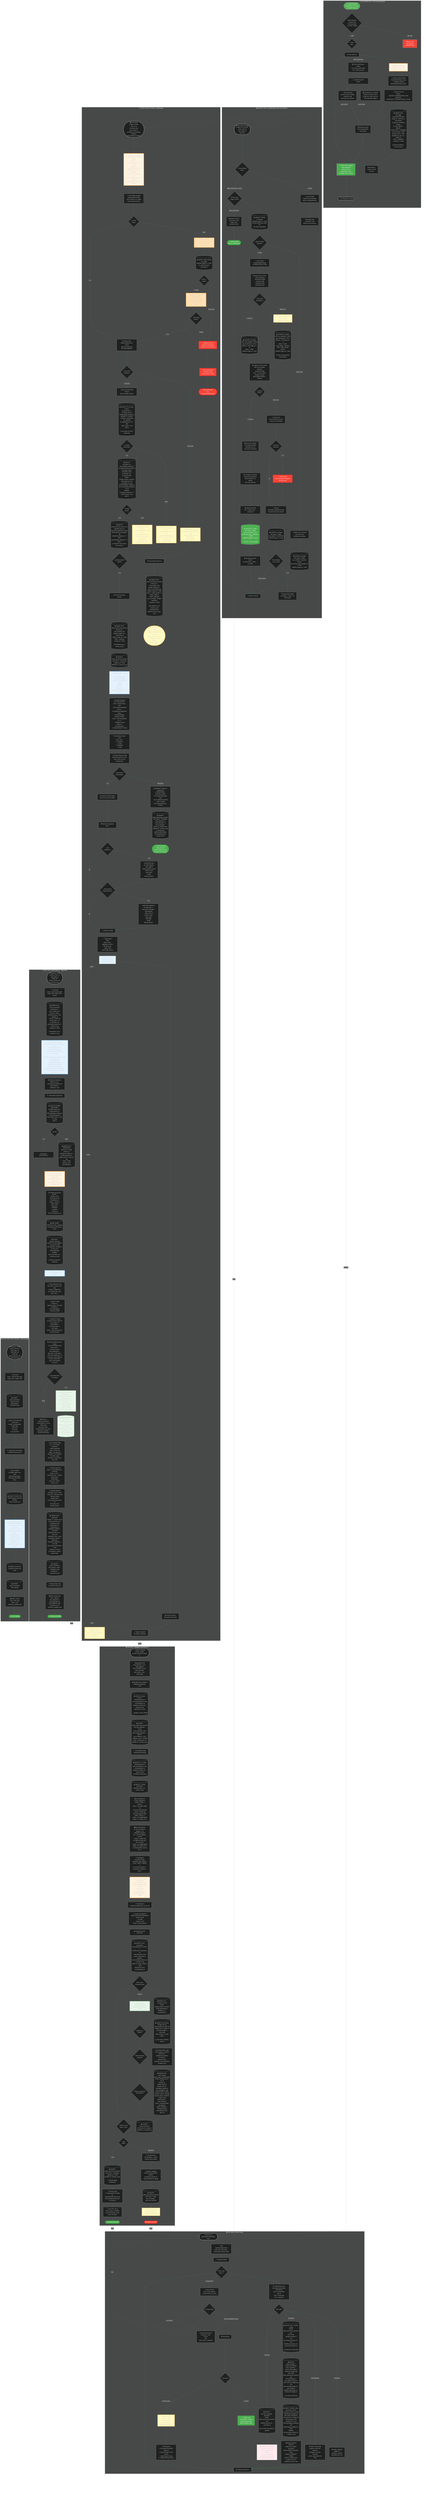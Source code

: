 ---
config:
  theme: dark
  themeVariables:
    primaryColor: '#E8F5E9'
    primaryTextColor: '#1B5E20'
    primaryBorderColor: '#4CAF50'
    lineColor: '#388E3C'
    secondaryColor: '#E3F2FD'
    tertiaryColor: '#FFF3E0'
    noteBkgColor: '#FFFDE7'
    noteBorderColor: '#FBC02D'
  layout: dagre
---
flowchart TB
subgraph API_ENTRY["🎯 API CONTROLLER - POST /api/stock/photo"]
direction TB
START(["📸 Recibe Request<br>MultipartForm con fotos<br>+ metadata opcional"])
VALIDATE_REQUEST{"Validar Request<br>- Content-Type<br>- File extensions<br>- File size &lt; 50MB"}
RETURN_400["❌ Return 400<br>Bad Request<br>Invalid file format"]
COUNT_PHOTOS{"Contar<br>fotos"}
LOOP_PHOTOS["📋 Para cada foto"]
GENERATE_UUID["🆔 Generar UUID v4<br>image_id = uuid.uuid4<br>⚠️ CRÍTICO: UUID es PK"]
SAVE_TEMP["💾 Guardar temporalmente<br>/tmp/uploads/image_id.jpg<br>+ metadata opcional<br>/tmp/metadata/image_id.json"]
GEN_S3_KEYS["🔗 Generar S3 keys<br>original: original/YYYY/MM/DD/image_id.jpg<br>processed: processed/YYYY/MM/DD/image_id_viz.jpg"]
INSERT_S3_ROW@{ label: "📊 INSERT INTO s3_images<br>⚠️ REFACTORIZADO:<br>image_id = UUID PK no más SERIAL<br>s3_bucket = 'demeterai-photos'<br>s3_key_original = 'original/...'<br>content_type = 'image/jpeg'<br>file_size_bytes = SIZE<br>upload_source = 'web'<br>uploaded_by_user_id = USER_ID<br>status = 'uploaded'<br>created_at = NOW<br><br>⚠️ SIN RETURNING - UUID ya existe" }
COLLECT_IDS["📦 Recolectar<br>image_id UUID<br>en array"]
CREATE_CHUNKS["📦 Crear chunks para Celery<br>S3: chunks de 20 UUIDs<br>ML: 1 UUID por task"]
LAUNCH_TASKS["🚀 LANZAR CELERY TASKS"]
CHUNK_S3["📤 S3 Upload con CHUNKS<br>upload_s3_batch.chunks<br>image_ids, chunk_size=20<br>Circuit breaker enabled"]
PARALLEL_ML["🤖 ML Processing<br>process_photo_ml.delay<br>1 task por UUID<br>Pool=solo GPU workers"]
COLLECT_TASK_IDS["📋 Recolectar todos<br>task_ids generados<br>para polling"]
RETURN_RESPONSE["✅ Return 202 Accepted<br>JSON Response<br>task_ids: array<br>total_photos: count<br>estimated_time: seconds"]
API_END(["✅ API Response enviada"])
end
subgraph S3_UPLOAD_CHUNKS["📤 CELERY TASK: S3 Upload Batch with Circuit Breaker"]
direction TB
S3_CHUNK_START(["⚙️ Task recibe CHUNK<br>image_ids: List UUID<br>chunk_size=20<br>max_retries=3<br>bind=True"])
S3_CIRCUIT_CHECK{"Circuit Breaker<br>State?"}
S3_CIRCUIT_REJECT["⚠️ Circuit OPEN<br>Reject task immediately<br>Raise CircuitBreakerError"]
S3_SCHEDULE_RETRY["⏰ Schedule retry<br>countdown = 60s<br>Wait for circuit recovery"]
S3_LOOP_START{"📋 Para cada<br>image_id UUID"}
S3_GET_RECORD[("📊 SELECT * FROM s3_images<br>WHERE image_id = UUID<br>⚠️ Query directo por UUID PK<br>Sin JOIN, instantáneo")]
S3_CHECK_FILE{"¿Existe archivo<br>temporal?"}
S3_ERROR_NOTFOUND["🚨 ERROR: File not found<br>Log critical error<br>Posible race condition"]
S3_UPDATE_ERROR_NOTFOUND@{ label: "📊 UPDATE s3_images<br>SET status = 'failed'<br>error_details = 'Temp file missing'<br>processing_status_updated_at = NOW<br>WHERE image_id = UUID" }
S3_NEXT_PHOTO["S3_NEXT_PHOTO"]
S3_READ_FILE["📖 Leer archivo<br>/tmp/uploads/UUID.jpg<br>+ metadata JSON si existe"]
S3_EXTRACT_EXIF["🔍 Extraer EXIF con PIL<br>- GPS coordinates<br>- Timestamp original<br>- Camera model<br>- Resolution WxH<br>- Orientation EXIF"]
S3_CHECK_GPS{"¿Tiene GPS<br>coordinates?"}
S3_WARNING_GPS["⚠️ WARNING no ERROR<br>GPS missing<br>Continuar con upload"]
S3_UPDATE_NO_GPS@{ label: "📊 UPDATE s3_images<br>SET exif_metadata = JSON<br>gps_coordinates = NULL<br>width_px = W, height_px = H<br>status = 'ready'<br>error_details = 'Missing GPS - needs manual location'<br>WHERE image_id = UUID<br><br>⚠️ Status=ready permite retry posterior" }
S3_UPLOAD_TRY["☁️ Upload a S3 con boto3<br>with circuit_breaker decorator<br>s3.upload_fileobj<br>Key = s3_key_original<br>Bucket = bucket<br>ServerSideEncryption = AES256"]
S3_UPDATE_METADATA@{ label: "📊 UPDATE s3_images<br>SET exif_metadata = JSON<br>gps_coordinates = lat, lon<br>width_px = W, height_px = H<br>status = 'ready'<br>WHERE image_id = UUID" }
S3_UPLOAD_CHECK{"¿Upload<br>exitoso?"}
S3_LOG_S3_ERROR["📝 Log S3 error<br>Increment failure counter<br>Check circuit threshold"]
S3_CIRCUIT_UPDATE{"Failures ≥<br>threshold?"}
S3_OPEN_CIRCUIT["🔴 OPEN Circuit<br>Block subsequent requests<br>Alert ops team"]
S3_MOVE_FAILED["📁 Mover a<br>/tmp/failed_uploads/UUID.jpg<br>Preservar para retry manual"]
S3_UPDATE_FAILED@{ label: "📊 UPDATE s3_images<br>SET status = 'failed'<br>error_details = S3_ERROR<br>WHERE image_id = UUID" }
S3_RETRY{"Retry attempt<br>&lt; max_retries?"}
S3_BACKOFF["⏰ Exponential backoff<br>countdown = 2^retry * 60<br>with full jitter"]
S3_GENERATE_THUMB["🖼️ Generar thumbnail<br>PIL.Image.thumbnail<br>400x400 max size<br>LANCZOS resampling"]
S3_COMPRESS_THUMB["🗜️ Compress thumbnail<br>AVIF format quality=85<br>Fallback WebP si no soporta<br>50% size reduction"]
S3_UPLOAD_THUMB@{ label: "☁️ Upload thumbnail<br>Key = original_key + '_thumb.avif'" }
S3_UPDATE_SUCCESS@{ label: "📊 UPDATE s3_images<br>SET status = 'ready'<br>s3_key_thumbnail = KEY<br>processing_status_updated_at = NOW<br>WHERE image_id = UUID<br><br>✅ Success - Circuit healthy" }
S3_SUCCESS_COUNTER["📊 Increment success counter<br>Consider HALF_OPEN → CLOSED"]
S3_CHUNK_SUMMARY["📊 Chunk summary<br>successful: count<br>failed: count<br>warnings: count"]
S3_CHUNK_END(["✅ Task complete<br>Return summary dict"])
end
subgraph ML_PROCESSING["🤖 CELERY TASK: ML Parent - Segmentador"]
direction TB
ML_START(["🎬 Task recibe<br>image_id: UUID<br>user_id: int<br>Pool=solo GPU<br>max_retries=1<br>⚠️ NUEVO: 2-3 modelos singleton<br>para paralelizar workers"])
ML_LOAD_MODEL@{ label: "🔧 Load Model Singleton<br>⚠️ MODIFICADO: Pool de modelos<br>worker_id = current_worker_id % num_gpus<br>model_key = f'yolo_v11_seg_worker_id'<br>if not model_cache.get model_key :<br> model = YOLO 'yolo11m-seg.pt' <br> model.to f'cuda:worker_id' <br> model.fuse<br> model_cache model_key = model" }
ML_READ_TEMP["📖 Leer imagen temporal<br>/tmp/uploads/UUID.jpg<br>⚠️ NO accede a s3_images<br>Lectura directa archivo"]
ML_CHECK_EXISTS{"¿Archivo<br>existe?"}
ML_FALLBACK_S3["🔄 FALLBACK S3<br>⚠️ NUEVO: Último recurso<br>Verificar status en s3_images"]
ML_CHECK_S3_STATUS[("📊 SELECT status FROM s3_images<br>WHERE image_id = UUID<br>⚠️ ¿Task S3 marcó SUCCESS?")]
ML_S3_STATUS_CHECK@{ label: "Status =<br>'ready'?" }
ML_CRITICAL_NOTFOUND["🚨 ERROR CRÍTICO<br>Imagen no disponible<br>Status S3 no es success"]
ML_DOWNLOAD_S3["☁️ Download desde S3<br>s3.download_file<br>Bucket, s3_key_original<br>/tmp/uploads/UUID.jpg<br>⚠️ Último fallback antes error"]
ML_S3_DOWNLOAD_CHECK{"¿Download<br>exitoso?"}
ML_EXTRACT_EXIF["🔍 Extraer EXIF<br>DIRECTAMENTE de archivo<br>with PIL.Image.open<br>NO desde database"]
ML_LOG_FAILURE["📝 Log critical failure<br>Send alert to ops<br>Mark session as failed"]
ML_END_FAILURE(["❌ Task FAILURE<br>raise TemporaryFileNotFound"])
ML_CHECK_GPS{"¿Tiene GPS<br>metadata?"}
ML_WARNING_GPS_ML@{ label: "⚠️ WARNING GPS missing<br>⚠️ MODIFICADO: Termina aquí<br>Status = 'needs_location'<br>NO continuar procesamiento" }
ML_CREATE_WARNING_SESSION["📋 Crear Warning Session"]
ML_GEOLOCATE["📍 GEOLOCALIZACIÓN PostGIS<br>Buscar storage_location"]
ML_QUERY_LOCATION[("📊 SELECT sl.id, sl.code, sl.name,<br>sl.warehouse_id, sl.storage_area_id<br>FROM storage_locations sl<br>WHERE ST_Contains<br> sl.geojson_coordinates,<br>  ST_SetSRID ST_MakePoint lon, lat , 4326 <br>AND sl.active = true<br>LIMIT 1<br><br>⚠️ Usa índice SP-GiST optimizado")]
ML_LOCATION_FOUND{"¿Location<br>encontrada?"}
ML_WARNING_LOCATION@{ label: "⚠️ WARNING Location not found<br>⚠️ MODIFICADO: Termina aquí<br>Coords fuera de cultivo<br>Status = 'needs_location'<br>NO continuar procesamiento" }
ML_GET_CONFIG[("📊 SELECT<br>slc.product_id, slc.packaging_catalog_id,<br>slc.expected_product_state_id,<br>p.common_name, p.scientific_name,<br>pc.diameter_cm, pc.volume_liters<br>FROM storage_location_config slc<br>JOIN products p ON slc.product_id = p.id<br>JOIN packaging_catalog pc<br> ON slc.packaging_catalog_id = pc.id<br>WHERE slc.storage_location_id = ?<br>AND slc.active = true<br>LIMIT 1")]
ML_CONFIG_EXISTS{"¿Config<br>existe?"}
ML_WARNING_CONFIG@{ label: "⚠️ WARNING Config missing<br>⚠️ MODIFICADO: Termina aquí<br>Sin config precargada<br>Status = 'needs_config'<br>NO continuar procesamiento<br>Clasificación es crítica" }
ML_GET_DENSITY[("📊 SELECT<br>dp.avg_area_per_plant_cm2,<br>dp.plants_per_m2,<br>dp.overlap_adjustment_factor<br>FROM density_parameters dp<br>WHERE dp.product_id = ?<br>AND dp.packaging_catalog_id = ?<br>LIMIT 1<br>⚠️ CRÍTICO: Si no existe, NO continuar")]
ML_DENSITY_EXISTS{"¿Density params<br>existen?"}
ML_WARNING_DENSITY@{ label: "⚠️ WARNING Density params missing<br>Status = 'needs_calibration'<br>NO continuar procesamiento" }
ML_CREATE_SESSION["📋 Crear Processing Session"]
ML_INSERT_WARNING_SESSION@{ label: "📊 INSERT INTO photo_processing_sessions<br>session_id = gen_random_uuid<br>storage_location_id = NULL or LOCATION_ID<br>original_image_id = UUID<br>status = 'needs_location' or 'needs_config' or 'needs_calibration'<br>error_message = Detalle específico<br>created_at = NOW<br><br>RETURNING id AS session_id_pk<br>⚠️ MODIFICADO: Diferentes status según caso" }
ML_END_WARNING(["⚠️ Task SUCCESS with warning<br>Return session_id_pk<br>Frontend permite acción manual:<br>- Añadir ubicación manual<br>- Configurar storage location<br>- Calibrar density parameters"])
ML_INSERT_SESSION@{ label: "📊 INSERT INTO photo_processing_sessions<br>session_id = gen_random_uuid<br>storage_location_id = LOCATION_ID<br>original_image_id = UUID<br>status = 'pending'<br>created_at = NOW<br><br>RETURNING id AS session_id_pk" }
ML_UPDATE_PROCESSING@{ label: "📊 UPDATE photo_processing_sessions<br>SET status = 'processing'<br>updated_at = NOW<br>WHERE id = session_id_pk" }
ML_SEGMENT@{ label: "🔪 SEGMENTACIÓN YOLO v11<br>model = model_cache get_worker_model<br>results = model.predict<br> image,<br> conf=0.30,<br> iou=0.50,<br> imgsz=1024,<br> device=f'cuda:worker_id',<br> half=True" }
ML_PROCESS_MASKS["📐 Procesar máscaras<br>For cada detection:<br> mask = result.masks 0 .data<br> # Suavizado morfológico<br> kernel = cv2.getStructuringElement<br>  mask = cv2.morphologyEx MORPH_CLOSE<br> mask = cv2.GaussianBlur 5,5 , 0<br>  # Rellenar huecos<br> contours = cv2.findContours<br> cv2.drawContours FILLED"]
ML_CLASSIFY_MASKS@{ label: "🏷️ Clasificar por clase YOLO<br>class_map = <br> 0: 'segment',<br> 1: 'cajon',<br> 2: 'almacigo',<br> 3: 'plug'<br>" }
ML_SAVE_MASKS["💾 Guardar máscaras temp<br>/tmp/masks/session_id_pk/<br>  class_name_idx.npy<br> metadata.json"]
ML_CHECK_DETECTED{"¿Detecciones<br>encontradas?"}
ML_NO_DETECTION@{ label: "⚠️ WARNING Imagen sin detecciones<br>⚠️ MODIFICADO: Especificar detalle<br>- 'No se pudo segmentar nada'<br>- 'No se detectaron plantas'<br>- 'Foto no válida'<br>Foto almacenada para revisión" }
ML_UPDATE_EMPTY@{ label: "📊 UPDATE photo_processing_sessions<br>SET status = 'completed'<br>total_detected = 0<br>total_estimated = 0<br>error_message = DETALLE_ESPECIFICO<br>WHERE id = session_id_pk<br>⚠️ Session SIN detections/estimations<br>Foto disponible para usuario revisar" }
ML_END_SUCCESS_EMPTY(["✅ Task SUCCESS<br>Empty but valid<br>Usuario puede ver foto<br>y re-sacar si es perro/etc"])
ML_PREPARE_CHORD["⚙️ Preparar CHORD pattern<br>Celery canvas para children"]
ML_BUILD_TASKS["🏗️ Build task signatures<br>tasks ="]
ML_SEGMENT_TASKS{"¿Hay<br>segmentos?"}
ML_ADD_SAHI["➕ Add SAHI tasks<br>for cada segment:<br> tasks.append<br>    detect_segment_sahi.si<br> session_id_pk,<br> mask_path,<br> config,<br> density_params"]
ML_CHECK_BOXES{"¿Hay cajones/<br>plugs/almácigos?"}
ML_ADD_DIRECT@{ label: "➕ Add direct detection<br>for cada class in 'cajon','plug','almacigo' :<br> tasks.append<br>    detect_direct.si<br> session_id_pk,<br> mask_path,<br> class_type,<br> config,<br> density_params" }
ML_LAUNCH_CHORD["🚀 LANZAR CHORD"]
ML_CHORD_STRUCTURE@{ label: "🎼 Celery Chord<br>chord<br> group *tasks ,<br> aggregate_results.s session_id_pk <br> .apply_async<br> queue='gpu_queue'" }
ML_EXECUTE_CHORD["⚡ Execute async<br>Children en paralelo<br>Callback al completar"]
ML_WAIT["⏳ Parent task WAIT<br>Liberando GPU worker"]
ML_CALLBACK_TRIGGER["🔔 Callback triggered<br>All children completed"]
end
subgraph CHILD_SAHI["🎯 CHILD TASK: SAHI Detection - Segmentos"]
direction TB
SAHI_START(["⚙️ Signature recibe<br>session_id_pk: int<br>mask_path: str<br>config: dict<br>density_params: dict<br>Pool=solo GPU"])
SAHI_LOAD_MASK["📖 Load mask<br>mask = np.load mask_path <br>image_crop = apply_mask original"]
SAHI_CREATE_MOVEMENT@{ label: "📊 INSERT INTO stock_movements<br>movement_id = gen_random_uuid<br>batch_id = NULL<br>movement_type = 'foto'<br>quantity = 0<br>user_id = USER_ID<br>source_type = 'ia'<br>is_inbound = true<br>processing_session_id = session_id_pk<br>created_at = NOW<br><br>RETURNING id AS movement_id_pk" }
SAHI_DETECT@{ label: "🤖 SAHI Slicing + Detection<br>⚠️ MODIFICADO: Todo en uno con librería<br>from sahi.predict import get_sliced_prediction<br>result = get_sliced_prediction<br> image_crop,<br> detection_model=sahi_wrapped_model,<br> slice_height=640,<br> slice_width=640,<br> overlap_height_ratio=0.2,<br> overlap_width_ratio=0.2,<br> postprocess_type='NMS',<br>  postprocess_match_threshold=0.5<br>⚠️ Librería hace: slice, detect, NMS automático" }
SAHI_COLLECT_DETS["📦 Collect all detections<br>detections_list = result.object_prediction_list<br>Extract bboxes, confidence, class"]
SAHI_GET_CLASSIFICATION["🏷️ Get/Create Classification"]
SAHI_QUERY_CLASS@{ label: "📊 SELECT id FROM classifications<br>WHERE product_id = config 'product_id' <br>AND packaging_catalog_id = config 'packaging_id' <br>AND model_version = 'yolo-v11-seg'<br>LIMIT 1" }
SAHI_CLASS_EXISTS{"¿Exists?"}
SAHI_CREATE_CLASS@{ label: "📊 INSERT INTO classifications<br>product_id = config 'product_id' <br>packaging_catalog_id = config 'packaging_id' <br>model_version = 'yolo-v11-seg'<br>name = config 'product_name' <br>RETURNING id" }
SAHI_USE_CLASS["Use existing classification_id"]
SAHI_BULK_INSERT["⚡ BULK INSERT Detections<br>⚠️ NOTA: asyncpg como mejora futura<br>Por ahora usar ORM bulk operations<br>Si necesario: asyncpg COPY después"]
SAHI_PREPARE_RECORDS["📋 Prepare records list<br>records = <br> session_id_pk,<br> movement_id_pk,<br> classification_id,<br> center_x, center_y,<br>  width, height,<br> bbox_json,<br> confidence,<br> is_empty,<br> created_at<br> for det in detections_list"]
SAHI_BULK_OP[("📊 Bulk INSERT<br>ORM bulk_insert_mappings<br>O asyncpg si performance crítico")]
SAHI_COUNT_DETECTIONS[("📊 SELECT<br>COUNT * AS total,<br>COUNT * FILTER WHERE is_empty AS empty,<br>AVG detection_confidence AS avg_conf<br>FROM detections<br>WHERE stock_movement_id = movement_id_pk<br><br>⚠️ Query en partición específica")]
SAHI_ESTIMATION["📏 ESTIMACIÓN área restante"]
SAHI_CREATE_DET_MASK["🎨 Create detection mask<br>det_mask = np.zeros_like mask <br>for bbox in detections:<br> cv2.rectangle det_mask, bbox, 255, -1"]
SAHI_SUBTRACT["➖ Subtract masks<br>remaining = segment_mask - det_mask<br>remaining = cv2.morphologyEx remaining, OPEN"]
SAHI_DIVIDE_BANDS["📏 DIVIDIR en franjas<br>⚠️ NUEVO PASO CRÍTICO<br>num_bands = 5<br>band_height = remaining.shape 0 / num_bands<br>bands = split remaining into horizontal bands"]
SAHI_CHECK_BAND_DETS["🔍 Verificar detecciones en franjas<br>⚠️ FLUJO MODIFICADO<br>band_areas = <br>for band in bands:<br> band_detections = get_dets_in_band band <br>  if len band_detections &gt; 0:<br> avg_area = mean det.area for det in band_dets <br> band_areas.append avg_area"]
SAHI_HAS_BAND_DETS{"¿Hay detecciones<br>en franjas?"}
SAHI_USE_AVG_AREA@{ label: "📊 Usar promedio de detecciones<br>⚠️ PRIORITARIO sobre density_params<br>avg_plant_area = mean band_areas <br>estimation_method = 'band_average'<br>⚠️ ACTUALIZAR density_parameters" }
SAHI_UPDATE_DENSITY[("📊 UPDATE density_parameters<br>SET avg_area_per_plant_cm2 = NEW_AVG<br>WHERE product_id AND packaging_id<br>⚠️ Auto-calibración con datos reales")]
SAHI_HSV_FILTER["🌿 HSV vegetation filter<br>hsv = cv2.cvtColor BGR2HSV<br># Verde vegetation<br>lower = 35, 40, 40<br>upper = 85, 255, 255<br>veg_mask = cv2.inRange hsv, lower, upper<br>remaining = remaining &amp; veg_mask"]
SAHI_USE_DENSITY@{ label: "📊 Recurrir a density_parameters<br>⚠️ FALLBACK si no hay detecciones<br>avg_plant_area = density_params 'avg_area' <br>estimation_method = 'density_parameters'" }
SAHI_CALC_AREA@{ label: "📐 Calculate area cm²<br>pixels = cv2.countNonZero remaining <br>pixel_to_cm2 = <br> config 'area_m2'  * 10000 / <br> image.width * image.height <br>area_cm2 = pixels * pixel_to_cm2" }
SAHI_CALCULATE@{ label: "🧮 Calculate estimate<br>estimated_count = round<br> area_cm2 / avg_plant_area<br> * density_params 'overlap_factor' <br>⚠️ avg_plant_area puede ser<br>de franjas O de density_params" }
SAHI_INSERT_EST[("📊 INSERT INTO estimations<br>session_id = session_id_pk<br>stock_movement_id = movement_id_pk<br>classification_id = classification_id<br>vegetation_polygon = GeoJSON<br>detected_area_cm2 = area_cm2<br>estimated_count = count<br>calculation_method = METHOD<br>estimation_confidence = 0.70-0.85<br>used_density_parameters = bool<br>created_at = NOW<br>⚠️ calculation_method indica origen")]
SAHI_UPDATE_MOVEMENT[("📊 UPDATE stock_movements<br>SET quantity = total + estimated_count<br>WHERE id = movement_id_pk")]
SAHI_CLEANUP["🧹 Cleanup temp mask<br>os.remove mask_path"]
SAHI_RETURN@{ label: "📤 Return results dict<br>class: 'segment'<br>total_detected: int<br>total_estimated: int<br>avg_confidence: float<br>movement_id: int<br>calibration_updated: bool" }
SAHI_END(["✅ Child task complete"])
end
subgraph CHILD_BOXES["📦 CHILD TASK: Direct Detection - Cajones/Plugs"]
direction TB
BOXES_START(["⚙️ Signature recibe<br>session_id_pk: int<br>mask_path: str<br>class_type: str<br>config: dict<br>density_params: dict<br>Pool=solo GPU"])
BOXES_LOAD["📖 Load mask<br>mask = np.load mask_path <br>image_crop = apply_mask"]
BOXES_CREATE_MOVEMENT[("📊 INSERT stock_movements<br>Similar to SAHI<br>RETURNING movement_id_pk")]
BOXES_DETECT["🤖 Direct YOLO Detection<br>⚠️ SIN SAHI<br>results = model.predict<br> image_crop,<br> conf=0.30,<br> iou=0.45,<br> max_det=2000"]
BOXES_GET_CLASS["🏷️ Get/Create Classification<br>⚠️ MISMO flujo que SAHI"]
BOXES_BULK_INSERT["⚡ BULK INSERT<br>⚠️ MISMO pattern que SAHI<br>ORM bulk operations<br>asyncpg como mejora futura"]
BOXES_COUNT[("📊 SELECT COUNT, AVG<br>FROM detections partition<br>WHERE stock_movement_id")]
BOXES_ESTIMATE["📏 Estimation process<br>⚠️ MISMO flujo que SAHI:<br>1. Create det mask<br>2. Subtract<br>3. Dividir en franjas<br>4. Verificar detecciones en franjas<br>5. Usar promedio O density_params<br>6. HSV filter vegetation<br>7. Calculate area<br>8. Estimate count<br>9. Actualizar density si procede"]
BOXES_INSERT_EST[("📊 INSERT estimations<br>⚠️ MISMO schema que SAHI")]
BOXES_UPDATE_MOV[("📊 UPDATE stock_movements<br>SET quantity")]
BOXES_RETURN["📤 Return results<br>class: class_type<br>totals + avg<br>calibration_updated: bool"]
BOXES_END(["✅ Child complete"])
end
subgraph CALLBACK_AGGREGATE["📊 CALLBACK: Aggregate & Generate Viz"]
direction TB
CALLBACK_START(["🔔 Callback triggered<br>results: List dict <br>session_id_pk from results 0"])
CALLBACK_SUM@{ label: "➕ Aggregate totals<br>total_detected = sum r 'total_detected' <br>total_estimated = sum r 'total_estimated' <br>total_empty = sum r 'total_empty'" }
CALLBACK_AVG["📊 Weighted avg confidence<br>Weighted by detection count"]
CALLBACK_CATEGORY[("📊 SELECT c.name, COUNT *<br>FROM detections d<br>JOIN classifications c ON d.classification_id<br>WHERE d.session_id = session_id_pk<br>GROUP BY c.name<br><br>→ category_counts JSONB")]
CALLBACK_UPDATE_SESSION@{ label: "📊 UPDATE photo_processing_sessions<br>SET total_detected = TOTAL<br>total_estimated = EST<br>total_empty_containers = EMPTY<br>avg_confidence = AVG<br>category_counts = JSONB<br>status = 'generating_viz'<br>WHERE id = session_id_pk" }
CALLBACK_LOAD_IMAGE["📖 Load original image<br>/tmp/uploads/UUID.jpg"]
CALLBACK_GET_DETS[("📊 SELECT d.*, c.name<br>FROM detections d<br>JOIN classifications c ON d.classification_id<br>WHERE d.session_id = session_id_pk<br>⚠️ Partition-aware query")]
CALLBACK_GET_ESTS[("📊 SELECT * FROM estimations<br>WHERE session_id = session_id_pk")]
CALLBACK_DRAW_DETS["⭕ Draw detections<br>for det in detections:<br>  center = center_x, center_y<br> radius = min width, height * 0.4<br> # Círculos transparentes<br> overlay = image.copy<br> cv2.circle overlay, center, radius, COLOR, -1<br> image = cv2.addWeighted image, 0.7, overlay, 0.3, 0"]
CALLBACK_DRAW_ESTS@{ label: "🟦 Draw estimations<br>for est in estimations:<br> polygon = est 'vegetation_polygon' <br> pts = np.array polygon, np.int32<br> overlay = image.copy<br> cv2.fillPoly overlay, pts , EST_COLOR<br> image = cv2.addWeighted image, 0.8, overlay, 0.2, 0<br>  cv2.GaussianBlur overlay, 9,9 , 0" }
CALLBACK_LEGEND@{ label: "🏷️ Add legend<br>cv2.putText image,<br> f'Detected: total_detected ',<br> 10, 30 , FONT, 1, WHITE, 2<br>cv2.putText 'Estimated: ...'<br>cv2.putText 'Confidence: avg %'" }
CALLBACK_COMPRESS@{ label: "🗜️ Compress viz image<br>⚠️ AVIF format<br>from PIL import Image<br>img_pil = Image.fromarray image<br>img_pil.save<br>  path, 'AVIF',<br> quality=85, speed=4<br>50% size reduction vs JPEG" }
CALLBACK_SAVE_TEMP["💾 Save temp viz<br>/tmp/processed/session_id_viz.avif"]
CALLBACK_LAUNCH_S3_VIZ["🚀 Launch S3 upload viz<br>upload_processed_image.delay<br> session_id_pk,<br>  viz_path,<br> image_id_uuid<br>Queue: io_queue gevent"]
CALLBACK_CREATE_BATCHES["📦 CREATE STOCK BATCHES"]
CALLBACK_GROUP_MOVEMENTS[("📊 SELECT sm.id, sm.quantity,<br>d.classification_id, COUNT *<br>FROM stock_movements sm<br>JOIN detections d ON d.stock_movement_id<br>WHERE sm.processing_session_id = session_id_pk<br>AND d.is_empty_container = false<br>GROUP BY sm.id, d.classification_id")]
CALLBACK_BATCH_LOOP{"📋 For each<br>movement group"}
CALLBACK_GET_CONFIG[("📊 SELECT slc.*, c.product_size_id<br>FROM storage_location_config slc<br>JOIN classifications c<br>WHERE c.id = classification_id")]
CALLBACK_FIND_BIN@{ label: "📊 SELECT sb.id FROM storage_bins sb<br>JOIN storage_bin_types sbt<br>WHERE sl.id = location_id<br>AND sbt.category = class_type<br>AND sb.status = 'active'<br>LIMIT 1<br><br>⚠️ If not exists, CREATE new bin" }
CALLBACK_GEN_CODE@{ label: "🔤 Generate batch_code<br>f'LOC location_id -PROD product_id -<br> datetime.now.strftime '%Y%m%d' -<br> sequence.zfill 3 '<br>Example: LOC15-PROD42-20250107-001" }
CALLBACK_INSERT_BATCH@{ label: "📊 INSERT INTO stock_batches<br>batch_code = GENERATED<br>current_storage_bin_id = bin_id<br>product_id, product_state_id,<br>product_size_id, packaging_catalog_id,<br>has_packaging = true<br>quantity_initial = quantity<br>quantity_current = quantity<br>quantity_empty_containers = empty_count<br>quality_score = avg_confidence<br>notes = 'Auto-generated ML detection'<br>custom_attributes = JSONB metadata<br>RETURNING id AS batch_id" }
CALLBACK_LINK_BATCH[("📊 UPDATE stock_movements<br>SET batch_id = batch_id<br>WHERE id = movement_id")]
CALLBACK_VERIFY["✅ VERIFICATION COMPREHENSIVE<br>⚠️ MEJORADO: Verificar TODO"]
CALLBACK_CHECK_FK{"Verificar FKs<br>válidos?"}
CALLBACK_CHECK_BATCHES{"Verificar batches<br>correctos?"}
CALLBACK_CHECK_MOVEMENTS{"Verificar movements<br>consistentes?"}
CALLBACK_CHECK_COUNTS{"Verificar counts<br>totals = sum?"}
CALLBACK_ALL_VALID{"Todo<br>válido?"}
CALLBACK_LOG_ERROR["📝 Log critical error<br>Full traceback + context<br>Specific failure details"]
CALLBACK_ROLLBACK["🔄 PARTIAL Rollback<br>DELETE stock_batches<br>WHERE processing_session_id<br>Keep detections for debug"]
CALLBACK_UPDATE_FAILED@{ label: "📊 UPDATE photo_processing_sessions<br>SET status = 'failed'<br>error_message = DETAILED_ERROR" }
CALLBACK_NO_DELETE_S3["⚠️ DO NOT delete S3<br>Keep for manual retry<br>Only mark session failed"]
CALLBACK_END_FAILURE(["❌ Callback FAILURE"])
CALLBACK_UPDATE_SUCCESS@{ label: "📊 UPDATE photo_processing_sessions<br>SET status = 'completed'<br>updated_at = NOW<br>WHERE id = session_id_pk<br><br>✅ PROCESSING COMPLETE" }
CALLBACK_CLEANUP["🧹 Cleanup temps<br>rm /tmp/uploads/UUID.jpg<br>rm /tmp/masks/session_id_pk/<br>Keep /tmp/processed/ 24h for recovery"]
CALLBACK_GPU_CACHE["🔧 Clear GPU cache<br>if torch.cuda.is_available:<br> torch.cuda.empty_cache<br>Every 100 tasks"]
CALLBACK_END_SUCCESS(["✅ Callback SUCCESS"])
end
subgraph FRONTEND_POLLING["💻 FRONTEND: Status Polling"]
direction TB
FE_START(["⏰ Poll every 3s<br>Exponential backoff after 5min"])
FE_REQUEST["📡 GET /api/stock/tasks/status<br>?task_ids=uuid1,uuid2,...<br>Authorization: Bearer token"]
FE_CONTROLLER["🎯 Controller handler"]
FE_LOOP_IDS{"📋 For each<br>task_id"}
FE_CELERY_QUERY["🔍 AsyncResult query<br>from celery.result import AsyncResult<br>result = AsyncResult task_id <br>state = result.state<br>info = result.info"]
FE_CHECK_STATE{"Task state?"}
FE_PENDING@{ label: "📊 status: 'pending'<br>progress: 0<br>message: 'Queued'<br>estimated_time: null" }
FE_PROCESSING@{ label: "📊 status: 'processing'<br>progress: result.info 'progress' <br>message: result.info 'message' <br>current_step: result.info 'step'" }
FE_QUERY_SESSION@{ label: "📊 SELECT pps.*, sl.name, sl.code<br>FROM photo_processing_sessions pps<br>LEFT JOIN storage_locations sl<br> ON pps.storage_location_id = sl.id<br>WHERE pps.session_id =<br> result.result 'session_id' <br><br>⚠️ Extract from result.result" }
FE_QUERY_IMAGES@{ label: "📊 SELECT<br>orig.s3_bucket '/' orig.s3_key_original,<br>proc.s3_bucket  '/' proc.s3_key_original<br>FROM s3_images orig<br>LEFT JOIN photo_processing_sessions pps<br> ON orig.image_id = pps.original_image_id<br>LEFT JOIN s3_images proc<br> ON pps.processed_image_id = proc.image_id<br>WHERE orig.image_id = result.result 'image_id' <br><br>⚠️ Construct CDN URLs" }
FE_QUERY_BATCHES[("📊 SELECT sb.batch_code, sb.quantity_current,<br>p.common_name, pc.name<br>FROM stock_batches sb<br>JOIN stock_movements sm ON sb.id = sm.batch_id<br>JOIN products p ON sb.product_id = p.id<br>JOIN packaging_catalog pc<br> ON sb.packaging_catalog_id = pc.id<br>WHERE sm.processing_session_id = session_id_pk")]
FE_BUILD_SUCCESS["📦 Build SUCCESS response<br>image_urls: original, processed<br>totals: detected, estimated, empty<br>category_breakdown: JSONB<br>batches_created: array<br>location_info: dict<br>confidence_metrics: dict"]
FE_QUERY_ERROR[("📊 SELECT pps.error_message, pps.status<br>FROM photo_processing_sessions pps<br>WHERE session_id = extracted_id<br><br>⚠️ If no PPS, error earlier in pipeline")]
FE_BUILD_ERROR["📦 Build ERROR response<br>error_type: categorized<br>error_message: user-friendly<br>can_retry: boolean<br>suggested_action: string<br>support_ticket_id: optional"]
FE_COLLECT["📋 Collect all responses"]
FE_RETURN["✅ Return 200 OK<br>Array of task statuses<br>Cache-Control: no-cache"]
FE_DECIDE{"Frontend logic"}
FE_BACKOFF["⏰ Exponential backoff<br>if duration &lt; 5min:<br>  wait 3s<br>else:<br> wait min 30s, 2^attempts"]
FE_STOP["⏹️ Stop polling"]
FE_DISPLAY{"Any errors?"}
FE_SUCCESS["✅ Gallery view<br>Thumbnails + overlays<br>Click for detail modal<br>Batch summary cards"]
FE_PARTIAL["⚠️ Partial results<br>Success: gallery<br>Failures: error list<br>Retry buttons<br>Manual location option"]
FE_RETRY["🔄 Retry options<br>1. Re-upload photo NEW image_id<br>2. Manual location if GPS missing<br>3. Add config if missing<br>4. Calibrate density params"]
end
START --> VALIDATE_REQUEST
VALIDATE_REQUEST -- ❌ Invalid --> RETURN_400
VALIDATE_REQUEST -- ✅ Valid --> COUNT_PHOTOS
COUNT_PHOTOS --> LOOP_PHOTOS
LOOP_PHOTOS --> GENERATE_UUID
GENERATE_UUID --> SAVE_TEMP
SAVE_TEMP --> GEN_S3_KEYS
GEN_S3_KEYS --> INSERT_S3_ROW
INSERT_S3_ROW --> COLLECT_IDS
COLLECT_IDS --> LOOP_PHOTOS
LOOP_PHOTOS -- Todas procesadas --> CREATE_CHUNKS
CREATE_CHUNKS --> LAUNCH_TASKS
LAUNCH_TASKS --> CHUNK_S3 & PARALLEL_ML
CHUNK_S3 --> COLLECT_TASK_IDS
PARALLEL_ML --> COLLECT_TASK_IDS
COLLECT_TASK_IDS --> RETURN_RESPONSE
RETURN_RESPONSE --> API_END
S3_CHUNK_START --> S3_CIRCUIT_CHECK
S3_CIRCUIT_CHECK -- 🔴 OPEN --> S3_CIRCUIT_REJECT
S3_CIRCUIT_REJECT --> S3_SCHEDULE_RETRY
S3_CIRCUIT_CHECK -- 🟢 CLOSED/HALF_OPEN --> S3_LOOP_START
S3_LOOP_START --> S3_GET_RECORD
S3_GET_RECORD --> S3_CHECK_FILE
S3_CHECK_FILE -- ❌ No existe --> S3_ERROR_NOTFOUND
S3_ERROR_NOTFOUND --> S3_UPDATE_ERROR_NOTFOUND
S3_UPDATE_ERROR_NOTFOUND --> S3_NEXT_PHOTO
S3_CHECK_FILE -- ✅ Existe --> S3_READ_FILE
S3_READ_FILE --> S3_EXTRACT_EXIF
S3_EXTRACT_EXIF --> S3_CHECK_GPS
S3_CHECK_GPS -- ❌ NO GPS --> S3_WARNING_GPS
S3_WARNING_GPS --> S3_UPDATE_NO_GPS
S3_UPDATE_NO_GPS --> S3_UPLOAD_TRY
S3_CHECK_GPS -- ✅ GPS OK --> S3_UPDATE_METADATA
S3_UPDATE_METADATA --> S3_UPLOAD_TRY
S3_UPLOAD_TRY --> S3_UPLOAD_CHECK
S3_UPLOAD_CHECK -- ❌ S3 Error --> S3_LOG_S3_ERROR
S3_LOG_S3_ERROR --> S3_CIRCUIT_UPDATE
S3_CIRCUIT_UPDATE -- ✅ Sí --> S3_OPEN_CIRCUIT
S3_CIRCUIT_UPDATE -- No --> S3_MOVE_FAILED
S3_OPEN_CIRCUIT --> S3_MOVE_FAILED
S3_MOVE_FAILED --> S3_UPDATE_FAILED
S3_UPDATE_FAILED --> S3_RETRY
S3_RETRY -- ✅ Sí --> S3_BACKOFF
S3_RETRY -- ❌ Max retries --> S3_NEXT_PHOTO
S3_UPLOAD_CHECK -- ✅ Success --> S3_GENERATE_THUMB
S3_GENERATE_THUMB --> S3_COMPRESS_THUMB
S3_COMPRESS_THUMB --> S3_UPLOAD_THUMB
S3_UPLOAD_THUMB --> S3_UPDATE_SUCCESS
S3_UPDATE_SUCCESS --> S3_SUCCESS_COUNTER
S3_SUCCESS_COUNTER --> S3_NEXT_PHOTO
S3_NEXT_PHOTO --> S3_LOOP_START
S3_LOOP_START -- Todas procesadas --> S3_CHUNK_SUMMARY
S3_CHUNK_SUMMARY --> S3_CHUNK_END
ML_START --> ML_LOAD_MODEL
ML_LOAD_MODEL --> ML_READ_TEMP
ML_READ_TEMP --> ML_CHECK_EXISTS
ML_CHECK_EXISTS -- ❌ No --> ML_FALLBACK_S3
ML_FALLBACK_S3 --> ML_CHECK_S3_STATUS
ML_CHECK_S3_STATUS --> ML_S3_STATUS_CHECK
ML_S3_STATUS_CHECK -- ❌ No ready --> ML_CRITICAL_NOTFOUND
ML_S3_STATUS_CHECK -- ✅ Ready --> ML_DOWNLOAD_S3
ML_DOWNLOAD_S3 --> ML_S3_DOWNLOAD_CHECK
ML_S3_DOWNLOAD_CHECK -- ❌ Fallo --> ML_CRITICAL_NOTFOUND
ML_S3_DOWNLOAD_CHECK -- ✅ OK --> ML_EXTRACT_EXIF
ML_CRITICAL_NOTFOUND --> ML_LOG_FAILURE
ML_LOG_FAILURE --> ML_END_FAILURE
ML_CHECK_EXISTS -- ✅ Sí --> ML_EXTRACT_EXIF
ML_EXTRACT_EXIF --> ML_CHECK_GPS
ML_CHECK_GPS -- ❌ NO GPS --> ML_WARNING_GPS_ML
ML_WARNING_GPS_ML --> ML_CREATE_WARNING_SESSION
ML_CHECK_GPS -- ✅ GPS OK --> ML_GEOLOCATE
ML_GEOLOCATE --> ML_QUERY_LOCATION
ML_QUERY_LOCATION --> ML_LOCATION_FOUND
ML_LOCATION_FOUND -- ❌ No --> ML_WARNING_LOCATION
ML_WARNING_LOCATION --> ML_CREATE_WARNING_SESSION
ML_LOCATION_FOUND -- ✅ Sí --> ML_GET_CONFIG
ML_GET_CONFIG --> ML_CONFIG_EXISTS
ML_CONFIG_EXISTS -- ⚠️ No --> ML_WARNING_CONFIG
ML_CONFIG_EXISTS -- ✅ Sí --> ML_GET_DENSITY
ML_WARNING_CONFIG --> ML_CREATE_WARNING_SESSION
ML_GET_DENSITY --> ML_DENSITY_EXISTS
ML_DENSITY_EXISTS -- ✅ Sí --> ML_CREATE_SESSION
ML_CREATE_WARNING_SESSION --> ML_INSERT_WARNING_SESSION
ML_INSERT_WARNING_SESSION --> ML_END_WARNING
ML_CREATE_SESSION --> ML_INSERT_SESSION
ML_INSERT_SESSION --> ML_UPDATE_PROCESSING
ML_UPDATE_PROCESSING --> ML_SEGMENT
ML_SEGMENT --> ML_PROCESS_MASKS
ML_PROCESS_MASKS --> ML_CLASSIFY_MASKS
ML_CLASSIFY_MASKS --> ML_SAVE_MASKS
ML_SAVE_MASKS --> ML_CHECK_DETECTED
ML_CHECK_DETECTED -- ❌ Ninguna --> ML_NO_DETECTION
ML_NO_DETECTION --> ML_UPDATE_EMPTY
ML_UPDATE_EMPTY --> ML_END_SUCCESS_EMPTY
ML_CHECK_DETECTED -- ✅ Sí --> ML_PREPARE_CHORD
ML_PREPARE_CHORD --> ML_BUILD_TASKS
ML_BUILD_TASKS --> ML_SEGMENT_TASKS
ML_SEGMENT_TASKS -- ✅ Sí --> ML_ADD_SAHI
ML_SEGMENT_TASKS -- No --> ML_CHECK_BOXES
ML_ADD_SAHI --> ML_CHECK_BOXES
ML_CHECK_BOXES -- ✅ Sí --> ML_ADD_DIRECT
ML_CHECK_BOXES -- No --> ML_LAUNCH_CHORD
ML_ADD_DIRECT --> ML_LAUNCH_CHORD
ML_LAUNCH_CHORD --> ML_CHORD_STRUCTURE
ML_CHORD_STRUCTURE --> ML_EXECUTE_CHORD
ML_EXECUTE_CHORD --> ML_WAIT
ML_WAIT --> ML_CALLBACK_TRIGGER
SAHI_START --> SAHI_LOAD_MASK
SAHI_LOAD_MASK --> SAHI_CREATE_MOVEMENT
SAHI_CREATE_MOVEMENT --> SAHI_DETECT
SAHI_DETECT --> SAHI_COLLECT_DETS
SAHI_COLLECT_DETS --> SAHI_GET_CLASSIFICATION
SAHI_GET_CLASSIFICATION --> SAHI_QUERY_CLASS
SAHI_QUERY_CLASS --> SAHI_CLASS_EXISTS
SAHI_CLASS_EXISTS -- ❌ No --> SAHI_CREATE_CLASS
SAHI_CLASS_EXISTS -- ✅ Sí --> SAHI_USE_CLASS
SAHI_CREATE_CLASS --> SAHI_BULK_INSERT
SAHI_USE_CLASS --> SAHI_BULK_INSERT
SAHI_BULK_INSERT --> SAHI_PREPARE_RECORDS
SAHI_PREPARE_RECORDS --> SAHI_BULK_OP
SAHI_BULK_OP --> SAHI_COUNT_DETECTIONS
SAHI_COUNT_DETECTIONS --> SAHI_ESTIMATION
SAHI_ESTIMATION --> SAHI_CREATE_DET_MASK
SAHI_CREATE_DET_MASK --> SAHI_SUBTRACT
SAHI_SUBTRACT --> SAHI_DIVIDE_BANDS
SAHI_DIVIDE_BANDS --> SAHI_CHECK_BAND_DETS
SAHI_CHECK_BAND_DETS --> SAHI_HAS_BAND_DETS
SAHI_HAS_BAND_DETS -- ✅ Sí --> SAHI_USE_AVG_AREA
SAHI_USE_AVG_AREA --> SAHI_UPDATE_DENSITY
SAHI_UPDATE_DENSITY --> SAHI_HSV_FILTER
SAHI_HAS_BAND_DETS -- ❌ No --> SAHI_USE_DENSITY
SAHI_USE_DENSITY --> SAHI_HSV_FILTER
SAHI_HSV_FILTER --> SAHI_CALC_AREA
SAHI_CALC_AREA --> SAHI_CALCULATE
SAHI_CALCULATE --> SAHI_INSERT_EST
SAHI_INSERT_EST --> SAHI_UPDATE_MOVEMENT
SAHI_UPDATE_MOVEMENT --> SAHI_CLEANUP
SAHI_CLEANUP --> SAHI_RETURN
SAHI_RETURN --> SAHI_END
BOXES_START --> BOXES_LOAD
BOXES_LOAD --> BOXES_CREATE_MOVEMENT
BOXES_CREATE_MOVEMENT --> BOXES_DETECT
BOXES_DETECT --> BOXES_GET_CLASS
BOXES_GET_CLASS --> BOXES_BULK_INSERT
BOXES_BULK_INSERT --> BOXES_COUNT
BOXES_COUNT --> BOXES_ESTIMATE
BOXES_ESTIMATE --> BOXES_INSERT_EST
BOXES_INSERT_EST --> BOXES_UPDATE_MOV
BOXES_UPDATE_MOV --> BOXES_RETURN
BOXES_RETURN --> BOXES_END
CALLBACK_START --> CALLBACK_SUM
CALLBACK_SUM --> CALLBACK_AVG
CALLBACK_AVG --> CALLBACK_CATEGORY
CALLBACK_CATEGORY --> CALLBACK_UPDATE_SESSION
CALLBACK_UPDATE_SESSION --> CALLBACK_LOAD_IMAGE
CALLBACK_LOAD_IMAGE --> CALLBACK_GET_DETS
CALLBACK_GET_DETS --> CALLBACK_GET_ESTS
CALLBACK_GET_ESTS --> CALLBACK_DRAW_DETS
CALLBACK_DRAW_DETS --> CALLBACK_DRAW_ESTS
CALLBACK_DRAW_ESTS --> CALLBACK_LEGEND
CALLBACK_LEGEND --> CALLBACK_COMPRESS
CALLBACK_COMPRESS --> CALLBACK_SAVE_TEMP
CALLBACK_SAVE_TEMP --> CALLBACK_LAUNCH_S3_VIZ
CALLBACK_LAUNCH_S3_VIZ --> CALLBACK_CREATE_BATCHES
CALLBACK_CREATE_BATCHES --> CALLBACK_GROUP_MOVEMENTS
CALLBACK_GROUP_MOVEMENTS --> CALLBACK_BATCH_LOOP
CALLBACK_BATCH_LOOP --> CALLBACK_GET_CONFIG
CALLBACK_GET_CONFIG --> CALLBACK_FIND_BIN
CALLBACK_FIND_BIN --> CALLBACK_GEN_CODE
CALLBACK_GEN_CODE --> CALLBACK_INSERT_BATCH
CALLBACK_INSERT_BATCH --> CALLBACK_LINK_BATCH
CALLBACK_LINK_BATCH --> CALLBACK_BATCH_LOOP
CALLBACK_BATCH_LOOP -- All done --> CALLBACK_VERIFY
CALLBACK_VERIFY --> CALLBACK_CHECK_FK
CALLBACK_CHECK_FK --> CALLBACK_CHECK_BATCHES
CALLBACK_CHECK_BATCHES --> CALLBACK_CHECK_MOVEMENTS
CALLBACK_CHECK_MOVEMENTS --> CALLBACK_CHECK_COUNTS
CALLBACK_CHECK_COUNTS --> CALLBACK_ALL_VALID
CALLBACK_ALL_VALID -- ❌ ERROR --> CALLBACK_LOG_ERROR
CALLBACK_LOG_ERROR --> CALLBACK_ROLLBACK
CALLBACK_ROLLBACK --> CALLBACK_UPDATE_FAILED
CALLBACK_UPDATE_FAILED --> CALLBACK_NO_DELETE_S3
CALLBACK_NO_DELETE_S3 --> CALLBACK_END_FAILURE
CALLBACK_ALL_VALID -- ✅ OK --> CALLBACK_UPDATE_SUCCESS
CALLBACK_UPDATE_SUCCESS --> CALLBACK_CLEANUP
CALLBACK_CLEANUP --> CALLBACK_GPU_CACHE
CALLBACK_GPU_CACHE --> CALLBACK_END_SUCCESS
FE_START --> FE_REQUEST
FE_REQUEST --> FE_CONTROLLER
FE_CONTROLLER --> FE_LOOP_IDS
FE_LOOP_IDS --> FE_CELERY_QUERY
FE_CELERY_QUERY --> FE_CHECK_STATE
FE_CHECK_STATE -- PENDING --> FE_PENDING
FE_CHECK_STATE -- PROCESSING --> FE_PROCESSING
FE_CHECK_STATE -- SUCCESS --> FE_QUERY_SESSION
FE_QUERY_SESSION --> FE_QUERY_IMAGES
FE_QUERY_IMAGES --> FE_QUERY_BATCHES
FE_QUERY_BATCHES --> FE_BUILD_SUCCESS
FE_CHECK_STATE -- FAILURE --> FE_QUERY_ERROR
FE_QUERY_ERROR --> FE_BUILD_ERROR
FE_PENDING --> FE_COLLECT
FE_PROCESSING --> FE_COLLECT
FE_BUILD_SUCCESS --> FE_COLLECT
FE_BUILD_ERROR --> FE_COLLECT
FE_COLLECT --> FE_LOOP_IDS
FE_LOOP_IDS -- All processed --> FE_RETURN
FE_RETURN --> FE_DECIDE
FE_DECIDE -- Some pending/processing --> FE_BACKOFF
FE_DECIDE -- All complete --> FE_STOP
FE_STOP --> FE_DISPLAY
FE_DISPLAY -- ✅ All OK --> FE_SUCCESS
FE_DISPLAY -- ⚠️ Some errors --> FE_PARTIAL
FE_PARTIAL --> FE_RETRY
FE_BACKOFF -. loop .-> FE_START
CHUNK_S3 -. async spawn .-> S3_CHUNK_START
PARALLEL_ML -. async spawn .-> ML_START
ML_EXECUTE_CHORD -. spawn .-> SAHI_START & BOXES_START
SAHI_END -. result .-> ML_CALLBACK_TRIGGER
BOXES_END -. result .-> ML_CALLBACK_TRIGGER
ML_CALLBACK_TRIGGER -. trigger .-> CALLBACK_START
CALLBACK_END_SUCCESS -. notify .-> FE_START
CALLBACK_END_FAILURE -. notify .-> FE_START
S3_CHUNK_END -. notify .-> FE_START
API_END -. 202 sent .-> FE_START
INSERT_S3_ROW@{ shape: cylinder}
S3_UPDATE_ERROR_NOTFOUND@{ shape: cylinder}
S3_UPDATE_NO_GPS@{ shape: cylinder}
S3_UPDATE_METADATA@{ shape: cylinder}
S3_UPDATE_FAILED@{ shape: cylinder}
S3_UPLOAD_THUMB@{ shape: rect}
S3_UPDATE_SUCCESS@{ shape: cylinder}
ML_LOAD_MODEL@{ shape: rect}
ML_S3_STATUS_CHECK@{ shape: diamond}
ML_WARNING_GPS_ML@{ shape: rect}
ML_WARNING_LOCATION@{ shape: rect}
ML_WARNING_CONFIG@{ shape: rect}
ML_WARNING_DENSITY@{ shape: rect}
ML_INSERT_WARNING_SESSION@{ shape: cylinder}
ML_INSERT_SESSION@{ shape: cylinder}
ML_UPDATE_PROCESSING@{ shape: cylinder}
ML_SEGMENT@{ shape: rect}
ML_CLASSIFY_MASKS@{ shape: rect}
ML_NO_DETECTION@{ shape: rect}
ML_UPDATE_EMPTY@{ shape: cylinder}
ML_ADD_DIRECT@{ shape: rect}
ML_CHORD_STRUCTURE@{ shape: rect}
SAHI_CREATE_MOVEMENT@{ shape: cylinder}
SAHI_DETECT@{ shape: rect}
SAHI_QUERY_CLASS@{ shape: cylinder}
SAHI_CREATE_CLASS@{ shape: cylinder}
SAHI_USE_AVG_AREA@{ shape: rect}
SAHI_USE_DENSITY@{ shape: rect}
SAHI_CALC_AREA@{ shape: rect}
SAHI_CALCULATE@{ shape: rect}
SAHI_RETURN@{ shape: rect}
CALLBACK_SUM@{ shape: rect}
CALLBACK_UPDATE_SESSION@{ shape: cylinder}
CALLBACK_DRAW_ESTS@{ shape: rect}
CALLBACK_LEGEND@{ shape: rect}
CALLBACK_COMPRESS@{ shape: rect}
CALLBACK_FIND_BIN@{ shape: cylinder}
CALLBACK_GEN_CODE@{ shape: rect}
CALLBACK_INSERT_BATCH@{ shape: cylinder}
CALLBACK_UPDATE_FAILED@{ shape: cylinder}
CALLBACK_UPDATE_SUCCESS@{ shape: cylinder}
FE_PENDING@{ shape: rect}
FE_PROCESSING@{ shape: rect}
FE_QUERY_SESSION@{ shape: cylinder}
FE_QUERY_IMAGES@{ shape: cylinder}
GENERATE_UUID:::criticalStyle
S3_WARNING_GPS:::warningStyle
S3_OPEN_CIRCUIT:::errorStyle
S3_CHUNK_END:::successStyle
ML_LOAD_MODEL:::criticalStyle
ML_CRITICAL_NOTFOUND:::errorStyle
ML_LOG_FAILURE:::errorStyle
ML_END_FAILURE:::errorStyle
ML_WARNING_GPS_ML:::warningStyle
ML_WARNING_LOCATION:::warningStyle
ML_WARNING_CONFIG:::warningStyle
ML_WARNING_DENSITY:::warningStyle
ML_END_WARNING:::warningStyle
ML_SEGMENT:::processingStyle
ML_END_SUCCESS_EMPTY:::successStyle
SAHI_DETECT:::criticalStyle
SAHI_BULK_INSERT:::criticalStyle
SAHI_ESTIMATION:::processingStyle
SAHI_END:::successStyle
BOXES_ESTIMATE:::processingStyle
BOXES_END:::successStyle
CALLBACK_COMPRESS:::criticalStyle
CALLBACK_NO_DELETE_S3:::warningStyle
CALLBACK_END_FAILURE:::errorStyle
CALLBACK_END_SUCCESS:::successStyle
FE_SUCCESS:::successStyle
FE_PARTIAL:::warningStyle
classDef errorStyle fill:#f44336, color: #fff, stroke: #b71c1c,stroke-width: 2px
classDef successStyle fill: #4CAF50,color: #fff, stroke: #2E7D32, stroke-width:2px
classDef warningStyle fill: #FFF9C4, stroke:#F9A825, stroke-width: 2px
classDef criticalStyle fill:#FFF3E0, stroke: #F57C00, stroke-width: 3px
classDef processingStyle fill: #E3F2FD, stroke: #1976D2,stroke-width: 2px
style START fill: #4CAF50,color: #fff
style RETURN_400 fill: #f44336,color: #fff
style GENERATE_UUID fill: #FFF3E0,stroke: #F57C00, stroke-width: 3px
style RETURN_RESPONSE fill: #4CAF50, color: #fff
style S3_WARNING_GPS fill: #FFF9C4, stroke: #F9A825, stroke-width:2px
style S3_OPEN_CIRCUIT fill: #f44336, color:#fff
style S3_UPDATE_SUCCESS fill: #4CAF50, color:#fff
style S3_CHUNK_END fill: #4CAF50, color:#fff
style ML_LOAD_MODEL fill: #FFF3E0, stroke:#F57C00, stroke-width: 3px
style ML_FALLBACK_S3 fill:#FFE0B2, stroke: #F57C00, stroke-width: 2px
style ML_CRITICAL_NOTFOUND fill: #f44336, color: #fff
style ML_DOWNLOAD_S3 fill: #FFE0B2, stroke: #F57C00,stroke-width: 2px
style ML_END_FAILURE fill: #f44336,color: #fff
style ML_WARNING_GPS_ML fill: #FFF9C4,stroke: #F9A825
style ML_WARNING_LOCATION fill: #FFF9C4,stroke: #F9A825
style ML_WARNING_CONFIG fill: #FFF9C4,stroke: #F9A825
style ML_WARNING_DENSITY fill: #FFF9C4,stroke: #F9A825
style ML_END_WARNING fill: #FFF9C4,stroke: #F9A825
style ML_EXECUTE_CHORD fill: #E3F2FD
style SAHI_DETECT fill: #E3F2FD, stroke: #1976D2,stroke-width: 3px
style SAHI_BULK_INSERT fill: #FFF3E0,stroke: #F57C00, stroke-width: 3px
style SAHI_USE_AVG_AREA fill: #E8F5E9, stroke: #4CAF50, stroke-width:2px
style SAHI_UPDATE_DENSITY fill: #E8F5E9, stroke:#4CAF50, stroke-width: 2px
style SAHI_END fill:#4CAF50, color: #fff
style BOXES_END fill:#4CAF50, color: #fff
style CALLBACK_COMPRESS fill:#FFF3E0, stroke: #F57C00, stroke-width: 3px
style CALLBACK_VERIFY fill: #E8F5E9, stroke: #4CAF50,stroke-width: 2px
style CALLBACK_NO_DELETE_S3 fill: #FFF9C4,stroke: #F9A825
style CALLBACK_END_FAILURE fill: #f44336,color: #fff
style CALLBACK_END_SUCCESS fill: #4CAF50,color: #fff
style FE_BUILD_ERROR fill: #FFEBEE
style FE_SUCCESS fill: #4CAF50, color: #fff
style FE_PARTIAL fill: #FFF9C4, stroke: #F9A825